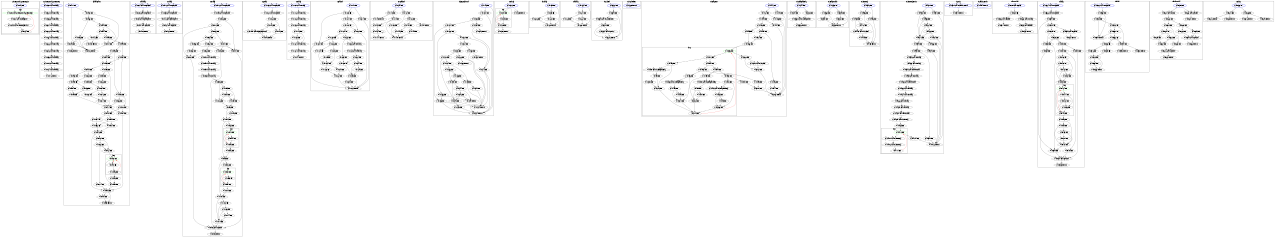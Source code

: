 digraph d {
size="8.5,7";

subgraph cluster_CruiseControlSystem_TASK {
	graph [label = "CruiseControlSystem_TASK"];
	node_4001f8 [peripheries=2]
subgraph cluster_loop_40020c {
	graph [label = "loop"];
	node_40020c [color = green]
	node_40020c [label = "@40020c(Call CruiseControlSystem_step)"];
	node_400254 [label = "@400254(BB)"];
	node_400240 [label = "@400240(Call OSTimeDlyHMSM)"];
	node_400224 [label = "@400224(Call OSFlagPost)"];
}
	node_4001f8 [label = "@4001f8(BB)", color=blue];
}
node_4001f8 -> node_40020c;
node_40020c -> node_400224;
node_400224 -> node_400240;
node_400240 -> node_400254;
node_400254 -> node_40020c[color=red];

subgraph cluster_CruiseControlSystem_step {
	graph [label = "CruiseControlSystem_step"];
	node_400500 [peripheries=2]
	node_400500 [label = "@400500(Call __subdf3)", color=blue];
	node_400580 [label = "@400580(Call __muldf3)"];
	node_4005c8 [label = "@4005c8(Call __muldf3)"];
	node_400604 [label = "@400604(Call __adddf3)"];
	node_400628 [label = "@400628(Call __muldf3)"];
	node_400664 [label = "@400664(Call __subdf3)"];
	node_400688 [label = "@400688(Call __muldf3)"];
	node_4006b8 [label = "@4006b8(Call __muldf3)"];
	node_4006e8 [label = "@4006e8(Call __adddf3)"];
	node_40070c [label = "@40070c(Call __muldf3)"];
	node_400754 [label = "@400754(Call __adddf3)"];
	node_400778 [label = "@400778(Return)"];
}
node_400500 -> node_400580;
node_400580 -> node_4005c8;
node_4005c8 -> node_400604;
node_400604 -> node_400628;
node_400628 -> node_400664;
node_400664 -> node_400688;
node_400688 -> node_4006b8;
node_4006b8 -> node_4006e8;
node_4006e8 -> node_40070c;
node_40070c -> node_400754;
node_400754 -> node_400778;

subgraph cluster__fpadd_parts {
	graph [label = "_fpadd_parts"];
	node_400970 [peripheries=2]
subgraph cluster_loop_400a80 {
	graph [label = "loop"];
	node_400a80 [color = green]
	node_400a80 [label = "@400a80(BB)"];
	node_400a7c [label = "@400a7c(BB)"];
}
subgraph cluster_loop_400a80 {
	graph [label = "loop"];
	node_400a80 [color = green]
	node_400a80 [label = "@400a80(BB)"];
	node_400ba8 [label = "@400ba8(BB)"];
	node_400a7c [label = "@400a7c(BB)"];
}
	node_400970 [label = "@400970(BB)", color=blue];
	node_400980 [label = "@400980(BB)"];
	node_400988 [label = "@400988(BB)"];
	node_400990 [label = "@400990(BB)"];
	node_400994 [label = "@400994(BB)"];
	node_40099c [label = "@40099c(BB)"];
	node_4009a0 [label = "@4009a0(BB)"];
	node_4009c4 [label = "@4009c4(BB)"];
	node_4009cc [label = "@4009cc(BB)"];
	node_4009d0 [label = "@4009d0(BB)"];
	node_4009d8 [label = "@4009d8(BB)"];
	node_4009e0 [label = "@4009e0(BB)"];
	node_4009e4 [label = "@4009e4(BB)"];
	node_4009f0 [label = "@4009f0(BB)"];
	node_400a14 [label = "@400a14(BB)"];
	node_400a20 [label = "@400a20(BB)"];
	node_400a24 [label = "@400a24(BB)"];
	node_400a38 [label = "@400a38(BB)"];
	node_400a48 [label = "@400a48(BB)"];
	node_400a60 [label = "@400a60(BB)"];
	node_400a64 [label = "@400a64(BB)"];
	node_400ab0 [label = "@400ab0(BB)"];
	node_400abc [label = "@400abc(BB)"];
	node_400ad0 [label = "@400ad0(BB)"];
	node_400afc [label = "@400afc(Return)"];
	node_400b04 [label = "@400b04(BB)"];
	node_400b08 [label = "@400b08(Return)"];
	node_400b0c [label = "@400b0c(BB)"];
	node_400b10 [label = "@400b10(BB)"];
	node_400b24 [label = "@400b24(BB)"];
	node_400b48 [label = "@400b48(BB)"];
	node_400b4c [label = "@400b4c(Return)"];
	node_400b88 [label = "@400b88(BB)"];
	node_400b98 [label = "@400b98(BB)"];
	node_400ba4 [label = "@400ba4(BB)"];
	node_400bac [label = "@400bac(BB)"];
	node_400bb0 [label = "@400bb0(BB)"];
	node_400bc4 [label = "@400bc4(BB)"];
	node_400bec [label = "@400bec(BB)"];
	node_400bf0 [label = "@400bf0(BB)"];
	node_400bfc [label = "@400bfc(BB)"];
	node_400c04 [label = "@400c04(BB)"];
	node_400c08 [label = "@400c08(BB)"];
	node_400c14 [label = "@400c14(BB)"];
	node_400c3c [label = "@400c3c(BB)"];
	node_400c5c [label = "@400c5c(BB)"];
	node_400c6c [label = "@400c6c(BB)"];
	node_400c74 [label = "@400c74(BB)"];
	node_400c78 [label = "@400c78(BB)"];
	node_400c88 [label = "@400c88(BB)"];
	node_400ca8 [label = "@400ca8(BB)"];
	node_400cac [label = "@400cac(BB)"];
	node_400cb8 [label = "@400cb8(Return)"];
}
node_400970 -> node_400b08;
node_400970 -> node_400980;
node_400980 -> node_400b04;
node_400980 -> node_400988;
node_400988 -> node_400ca8;
node_400988 -> node_400990;
node_400990 -> node_400b04;
node_400990 -> node_400994;
node_400994 -> node_400b48;
node_400994 -> node_40099c;
node_40099c -> node_400b04;
node_40099c -> node_4009a0;
node_4009a0 -> node_400b98;
node_4009a0 -> node_4009c4;
node_4009c4 -> node_400b0c;
node_4009c4 -> node_4009cc;
node_4009cc -> node_400bec;
node_4009cc -> node_4009d0;
node_4009d0 -> node_400c3c;
node_4009d0 -> node_4009d8;
node_4009d8 -> node_4009e0;
node_4009e0 -> node_400c5c;
node_4009e0 -> node_4009e4;
node_4009e4 -> node_4009f0;
node_4009f0 -> node_400a14;
node_400a14 -> node_400b24;
node_400a14 -> node_400a20;
node_400a20 -> node_400bb0;
node_400a20 -> node_400a24;
node_400a24 -> node_400bc4;
node_400a24 -> node_400a38;
node_400a38 -> node_400a48;
node_400a48 -> node_400abc;
node_400a48 -> node_400a60;
node_400a60 -> node_400c6c;
node_400a60 -> node_400a64;
node_400a64 -> node_400a80;
node_400a7c -> node_400ba8;
node_400a7c -> node_400a80[color=red];
node_400a80 -> node_400a7c;
node_400a80 -> node_400ab0;
node_400ab0 -> node_400abc;
node_400abc -> node_400afc;
node_400abc -> node_400ad0;
node_400ad0 -> node_400afc;
node_400b04 -> node_400b08;
node_400b0c -> node_400b88;
node_400b0c -> node_400b10;
node_400b10 -> node_400a20;
node_400b10 -> node_400b24;
node_400b24 -> node_400abc;
node_400b48 -> node_400b08;
node_400b48 -> node_400b4c;
node_400b88 -> node_400a14;
node_400b98 -> node_400b0c;
node_400b98 -> node_400ba4;
node_400ba4 -> node_4009cc;
node_400ba8 -> node_400a80[color=red];
node_400ba8 -> node_400bac;
node_400bac -> node_400ab0;
node_400bb0 -> node_400a38;
node_400bb0 -> node_400bc4;
node_400bc4 -> node_400a48;
node_400bec -> node_400a14;
node_400bec -> node_400bf0;
node_400bf0 -> node_400c88;
node_400bf0 -> node_400bfc;
node_400bfc -> node_400c04;
node_400c04 -> node_400c78;
node_400c04 -> node_400c08;
node_400c08 -> node_400c14;
node_400c14 -> node_400a14;
node_400c3c -> node_4009e0;
node_400c5c -> node_4009f0;
node_400c6c -> node_400a64;
node_400c6c -> node_400c74;
node_400c74 -> node_400abc;
node_400c78 -> node_400c14;
node_400c88 -> node_400c04;
node_400ca8 -> node_400b08;
node_400ca8 -> node_400cac;
node_400cac -> node_400b08;
node_400cac -> node_400cb8;

subgraph cluster___adddf3 {
	graph [label = "__adddf3"];
	node_400cc4 [peripheries=2]
	node_400cc4 [label = "@400cc4(Call __unpack_d)", color=blue];
	node_400ce8 [label = "@400ce8(Call __unpack_d)"];
	node_400cf4 [label = "@400cf4(Call _fpadd_parts)"];
	node_400d04 [label = "@400d04(Call __pack_d)"];
	node_400d0c [label = "@400d0c(Return)"];
}
node_400cc4 -> node_400ce8;
node_400ce8 -> node_400cf4;
node_400cf4 -> node_400d04;
node_400d04 -> node_400d0c;

subgraph cluster___subdf3 {
	graph [label = "__subdf3"];
	node_400d18 [peripheries=2]
	node_400d18 [label = "@400d18(Call __unpack_d)", color=blue];
	node_400d3c [label = "@400d3c(Call __unpack_d)"];
	node_400d48 [label = "@400d48(Call _fpadd_parts)"];
	node_400d64 [label = "@400d64(Call __pack_d)"];
	node_400d6c [label = "@400d6c(Return)"];
}
node_400d18 -> node_400d3c;
node_400d3c -> node_400d48;
node_400d48 -> node_400d64;
node_400d64 -> node_400d6c;

subgraph cluster___muldf3 {
	graph [label = "__muldf3"];
	node_400d78 [peripheries=2]
subgraph cluster_loop_400f70 {
	graph [label = "loop"];
	node_400f70 [color = green]
	node_400f70 [label = "@400f70(BB)"];
	node_400f9c [label = "@400f9c(BB)"];
	node_400f94 [label = "@400f94(BB)"];
}
subgraph cluster_loop_400fc0 {
	graph [label = "loop"];
	node_400fc0 [color = green]
	node_400fc0 [label = "@400fc0(BB)"];
	node_400ff0 [label = "@400ff0(BB)"];
	node_400fec [label = "@400fec(BB)"];
}
	node_400d78 [label = "@400d78(Call __unpack_d)", color=blue];
	node_400dbc [label = "@400dbc(Call __unpack_d)"];
	node_400dc8 [label = "@400dc8(BB)"];
	node_400dd4 [label = "@400dd4(BB)"];
	node_400de8 [label = "@400de8(Call __pack_d)"];
	node_400dec [label = "@400dec(Return)"];
	node_400e18 [label = "@400e18(BB)"];
	node_400e20 [label = "@400e20(BB)"];
	node_400e38 [label = "@400e38(BB)"];
	node_400e40 [label = "@400e40(BB)"];
	node_400e48 [label = "@400e48(BB)"];
	node_400e54 [label = "@400e54(BB)"];
	node_400e58 [label = "@400e58(BB)"];
	node_400e60 [label = "@400e60(BB)"];
	node_400e64 [label = "@400e64(BB)"];
	node_400e6c [label = "@400e6c(BB)"];
	node_400e70 [label = "@400e70(Call __muldi3)"];
	node_400e90 [label = "@400e90(Call __muldi3)"];
	node_400eb0 [label = "@400eb0(Call __muldi3)"];
	node_400ecc [label = "@400ecc(Call __muldi3)"];
	node_400ee8 [label = "@400ee8(BB)"];
	node_400efc [label = "@400efc(BB)"];
	node_400f00 [label = "@400f00(BB)"];
	node_400f04 [label = "@400f04(BB)"];
	node_400f0c [label = "@400f0c(BB)"];
	node_400f18 [label = "@400f18(BB)"];
	node_400f1c [label = "@400f1c(BB)"];
	node_400f6c [label = "@400f6c(BB)"];
	node_400fa8 [label = "@400fa8(BB)"];
	node_400fac [label = "@400fac(BB)"];
	node_400fb8 [label = "@400fb8(BB)"];
	node_401000 [label = "@401000(BB)"];
	node_401004 [label = "@401004(BB)"];
	node_401010 [label = "@401010(BB)"];
	node_401028 [label = "@401028(BB)"];
	node_401034 [label = "@401034(BB)"];
	node_40103c [label = "@40103c(BB)"];
	node_401044 [label = "@401044(BB)"];
}
node_400d78 -> node_400dbc;
node_400dbc -> node_400dc8;
node_400dc8 -> node_400e18;
node_400dc8 -> node_400dd4;
node_400dd4 -> node_400de8;
node_400de8 -> node_400dec;
node_400e18 -> node_400e38;
node_400e18 -> node_400e20;
node_400e20 -> node_400de8;
node_400e38 -> node_400e54;
node_400e38 -> node_400e40;
node_400e40 -> node_400dd4;
node_400e40 -> node_400e48;
node_400e48 -> node_400de8;
node_400e54 -> node_400e64;
node_400e54 -> node_400e58;
node_400e58 -> node_400e48;
node_400e58 -> node_400e60;
node_400e60 -> node_400e20;
node_400e64 -> node_400dd4;
node_400e64 -> node_400e6c;
node_400e6c -> node_400e20;
node_400e6c -> node_400e70;
node_400e70 -> node_400e90;
node_400e90 -> node_400eb0;
node_400eb0 -> node_400ecc;
node_400ecc -> node_400ee8;
node_400ee8 -> node_401028;
node_400ee8 -> node_400efc;
node_400efc -> node_400f04;
node_400efc -> node_400f00;
node_400f00 -> node_401028;
node_400f00 -> node_400f04;
node_400f04 -> node_400f0c;
node_400f0c -> node_400f1c;
node_400f0c -> node_400f18;
node_400f18 -> node_400f1c;
node_400f1c -> node_400fac;
node_400f1c -> node_400f6c;
node_400f6c -> node_400f70;
node_400f70 -> node_400f9c;
node_400f70 -> node_400f94;
node_400f94 -> node_400f9c;
node_400f9c -> node_400f70[color=red];
node_400f9c -> node_400fa8;
node_400fa8 -> node_400fac;
node_400fac -> node_401004;
node_400fac -> node_400fb8;
node_400fb8 -> node_400fc0;
node_400fc0 -> node_400ff0;
node_400fc0 -> node_400fec;
node_400fec -> node_400ff0;
node_400ff0 -> node_400fc0[color=red];
node_400ff0 -> node_401000;
node_401000 -> node_401004;
node_401004 -> node_401034;
node_401004 -> node_401010;
node_401010 -> node_400de8;
node_401028 -> node_400f0c;
node_401034 -> node_401010;
node_401034 -> node_40103c;
node_40103c -> node_401010;
node_40103c -> node_401044;
node_401044 -> node_401010;

subgraph cluster___gedf2 {
	graph [label = "__gedf2"];
	node_40105c [peripheries=2]
	node_40105c [label = "@40105c(Call __unpack_d)", color=blue];
	node_401080 [label = "@401080(Call __unpack_d)"];
	node_40108c [label = "@40108c(BB)"];
	node_401098 [label = "@401098(BB)"];
	node_4010a0 [label = "@4010a0(Call __fpcmp_parts_d)"];
	node_4010ac [label = "@4010ac(Return)"];
	node_4010b8 [label = "@4010b8(BB)"];
}
node_40105c -> node_401080;
node_401080 -> node_40108c;
node_40108c -> node_4010b8;
node_40108c -> node_401098;
node_401098 -> node_4010b8;
node_401098 -> node_4010a0;
node_4010a0 -> node_4010ac;
node_4010b8 -> node_4010ac;

subgraph cluster___muldi3 {
	graph [label = "__muldi3"];
	node_4010c0 [peripheries=2]
	node_4010c0 [label = "@4010c0(Call __mulsi3)", color=blue];
	node_401118 [label = "@401118(Call __mulsi3)"];
	node_401128 [label = "@401128(Call __mulsi3)"];
	node_401138 [label = "@401138(Call __mulsi3)"];
	node_401148 [label = "@401148(BB)"];
	node_40115c [label = "@40115c(BB)"];
	node_401164 [label = "@401164(Call __mulsi3)"];
	node_401184 [label = "@401184(Call __mulsi3)"];
	node_401194 [label = "@401194(Return)"];
}
node_4010c0 -> node_401118;
node_401118 -> node_401128;
node_401128 -> node_401138;
node_401138 -> node_401148;
node_401148 -> node_401164;
node_401148 -> node_40115c;
node_40115c -> node_401164;
node_401164 -> node_401184;
node_401184 -> node_401194;

subgraph cluster___pack_d {
	graph [label = "__pack_d"];
	node_4011d0 [peripheries=2]
	node_4011d0 [label = "@4011d0(BB)", color=blue];
	node_40120c [label = "@40120c(BB)"];
	node_401214 [label = "@401214(BB)"];
	node_40121c [label = "@40121c(BB)"];
	node_401224 [label = "@401224(BB)"];
	node_401230 [label = "@401230(BB)"];
	node_401238 [label = "@401238(BB)"];
	node_401244 [label = "@401244(BB)"];
	node_401254 [label = "@401254(BB)"];
	node_401260 [label = "@401260(BB)"];
	node_401264 [label = "@401264(BB)"];
	node_401280 [label = "@401280(BB)"];
	node_40128c [label = "@40128c(Return)"];
	node_4012d0 [label = "@4012d0(BB)"];
	node_4012e8 [label = "@4012e8(BB)"];
	node_4012f0 [label = "@4012f0(BB)"];
	node_401304 [label = "@401304(BB)"];
	node_401314 [label = "@401314(BB)"];
	node_401330 [label = "@401330(BB)"];
	node_40133c [label = "@40133c(Call __lshrdi3)"];
	node_40134c [label = "@40134c(Call __ashldi3)"];
	node_401364 [label = "@401364(BB)"];
	node_401394 [label = "@401394(BB)"];
	node_40139c [label = "@40139c(BB)"];
	node_4013ac [label = "@4013ac(BB)"];
	node_4013d0 [label = "@4013d0(BB)"];
	node_4013d8 [label = "@4013d8(BB)"];
	node_4013e0 [label = "@4013e0(BB)"];
}
node_4011d0 -> node_401314;
node_4011d0 -> node_40120c;
node_40120c -> node_401304;
node_40120c -> node_401214;
node_401214 -> node_401280;
node_401214 -> node_40121c;
node_40121c -> node_401280;
node_40121c -> node_401224;
node_401224 -> node_401330;
node_401224 -> node_401230;
node_401230 -> node_401304;
node_401230 -> node_401238;
node_401238 -> node_4012e8;
node_401238 -> node_401244;
node_401244 -> node_401254;
node_401254 -> node_4012d0;
node_401254 -> node_401260;
node_401260 -> node_401264;
node_401264 -> node_40128c;
node_401280 -> node_40128c;
node_4012d0 -> node_401264;
node_4012e8 -> node_401254;
node_4012e8 -> node_4012f0;
node_4012f0 -> node_401254;
node_401304 -> node_40128c;
node_401314 -> node_40128c;
node_401330 -> node_4013d8;
node_401330 -> node_40133c;
node_40133c -> node_40134c;
node_40134c -> node_401364;
node_401364 -> node_4013e0;
node_401364 -> node_401394;
node_401394 -> node_4013ac;
node_401394 -> node_40139c;
node_40139c -> node_4013ac;
node_4013ac -> node_40128c;
node_4013ac -> node_4013d0;
node_4013d0 -> node_40128c;
node_4013d8 -> node_4013e0;
node_4013e0 -> node_4013ac;

subgraph cluster___unpack_d {
	graph [label = "__unpack_d"];
	node_4013f4 [peripheries=2]
	node_4013f4 [label = "@4013f4(BB)", color=blue];
	node_40141c [label = "@40141c(BB)"];
	node_401424 [label = "@401424(BB)"];
	node_401450 [label = "@401450(BB)"];
	node_401454 [label = "@401454(BB)"];
	node_401474 [label = "@401474(Return)"];
	node_401484 [label = "@401484(BB)"];
	node_40148c [label = "@40148c(BB)"];
	node_4014b0 [label = "@4014b0(Return)"];
	node_4014bc [label = "@4014bc(Return)"];
	node_4014c8 [label = "@4014c8(BB)"];
	node_4014d0 [label = "@4014d0(BB)"];
	node_4014d8 [label = "@4014d8(BB)"];
	node_4014e4 [label = "@4014e4(Return)"];
	node_4014f0 [label = "@4014f0(BB)"];
}
node_4013f4 -> node_401484;
node_4013f4 -> node_40141c;
node_40141c -> node_4014bc;
node_40141c -> node_401424;
node_401424 -> node_4014b0;
node_401424 -> node_401450;
node_401450 -> node_401454;
node_401454 -> node_401454;
node_401454 -> node_401474;
node_401484 -> node_4014c8;
node_401484 -> node_40148c;
node_40148c -> node_4014b0;
node_4014c8 -> node_4014e4;
node_4014c8 -> node_4014d0;
node_4014d0 -> node_4014f0;
node_4014d0 -> node_4014d8;
node_4014d8 -> node_4014b0;
node_4014f0 -> node_4014b0;

subgraph cluster___fpcmp_parts_d {
	graph [label = "__fpcmp_parts_d"];
	node_4014f8 [peripheries=2]
	node_4014f8 [label = "@4014f8(BB)", color=blue];
	node_401504 [label = "@401504(BB)"];
	node_40150c [label = "@40150c(BB)"];
	node_401514 [label = "@401514(BB)"];
	node_401518 [label = "@401518(BB)"];
	node_401520 [label = "@401520(BB)"];
	node_401524 [label = "@401524(BB)"];
	node_401530 [label = "@401530(BB)"];
	node_401534 [label = "@401534(Return)"];
	node_401538 [label = "@401538(BB)"];
	node_40153c [label = "@40153c(BB)"];
	node_401544 [label = "@401544(Return)"];
	node_40154c [label = "@40154c(BB)"];
	node_401554 [label = "@401554(Return)"];
	node_40155c [label = "@40155c(BB)"];
	node_401568 [label = "@401568(BB)"];
	node_40156c [label = "@40156c(Return)"];
	node_401570 [label = "@401570(BB)"];
	node_401574 [label = "@401574(BB)"];
	node_401588 [label = "@401588(BB)"];
	node_40158c [label = "@40158c(BB)"];
	node_401590 [label = "@401590(BB)"];
	node_401594 [label = "@401594(BB)"];
	node_401598 [label = "@401598(BB)"];
	node_40159c [label = "@40159c(BB)"];
	node_4015a0 [label = "@4015a0(BB)"];
	node_4015a4 [label = "@4015a4(Return)"];
	node_4015ac [label = "@4015ac(BB)"];
	node_4015b0 [label = "@4015b0(BB)"];
	node_4015b4 [label = "@4015b4(BB)"];
	node_4015b8 [label = "@4015b8(Return)"];
}
node_4014f8 -> node_401554;
node_4014f8 -> node_401504;
node_401504 -> node_401554;
node_401504 -> node_40150c;
node_40150c -> node_4015b4;
node_40150c -> node_401514;
node_401514 -> node_40153c;
node_401514 -> node_401518;
node_401518 -> node_401538;
node_401518 -> node_401520;
node_401520 -> node_40154c;
node_401520 -> node_401524;
node_401524 -> node_40155c;
node_401524 -> node_401530;
node_401530 -> node_401544;
node_401530 -> node_401534;
node_401538 -> node_4015a4;
node_401538 -> node_40153c;
node_40153c -> node_401554;
node_40153c -> node_401544;
node_40154c -> node_401544;
node_40154c -> node_401554;
node_40155c -> node_401570;
node_40155c -> node_401568;
node_401568 -> node_401544;
node_401568 -> node_40156c;
node_401570 -> node_40159c;
node_401570 -> node_401574;
node_401574 -> node_4015ac;
node_401574 -> node_401588;
node_401588 -> node_401590;
node_401588 -> node_40158c;
node_40158c -> node_4015ac;
node_40158c -> node_401590;
node_401590 -> node_40159c;
node_401590 -> node_401594;
node_401594 -> node_4015a4;
node_401594 -> node_401598;
node_401598 -> node_4015a4;
node_401598 -> node_40159c;
node_40159c -> node_401544;
node_40159c -> node_4015a0;
node_4015a0 -> node_401554;
node_4015ac -> node_401554;
node_4015ac -> node_4015b0;
node_4015b0 -> node_401544;
node_4015b4 -> node_40154c;
node_4015b4 -> node_4015b8;

subgraph cluster___mulsi3 {
	graph [label = "__mulsi3"];
	node_4015c8 [peripheries=2]
subgraph cluster_loop_4015d0 {
	graph [label = "loop"];
	node_4015d0 [color = green]
	node_4015d0 [label = "@4015d0(BB)"];
	node_4015e0 [label = "@4015e0(BB)"];
	node_4015dc [label = "@4015dc(BB)"];
}
	node_4015c8 [label = "@4015c8(BB)", color=blue];
	node_4015e8 [label = "@4015e8(Return)"];
	node_4015ec [label = "@4015ec(Return)"];
}
node_4015c8 -> node_4015ec;
node_4015c8 -> node_4015d0;
node_4015d0 -> node_4015e0;
node_4015d0 -> node_4015dc;
node_4015dc -> node_4015e0;
node_4015e0 -> node_4015d0[color=red];
node_4015e0 -> node_4015e8;

subgraph cluster___lshrdi3 {
	graph [label = "__lshrdi3"];
	node_4015f0 [peripheries=2]
	node_4015f0 [label = "@4015f0(BB)", color=blue];
	node_4015fc [label = "@4015fc(BB)"];
	node_401608 [label = "@401608(BB)"];
	node_40161c [label = "@40161c(Return)"];
	node_401620 [label = "@401620(BB)"];
}
node_4015f0 -> node_40161c;
node_4015f0 -> node_4015fc;
node_4015fc -> node_401620;
node_4015fc -> node_401608;
node_401608 -> node_40161c;
node_401620 -> node_40161c;

subgraph cluster___ashldi3 {
	graph [label = "__ashldi3"];
	node_401634 [peripheries=2]
	node_401634 [label = "@401634(BB)", color=blue];
	node_401640 [label = "@401640(BB)"];
	node_40164c [label = "@40164c(BB)"];
	node_401660 [label = "@401660(Return)"];
	node_401664 [label = "@401664(BB)"];
}
node_401634 -> node_401660;
node_401634 -> node_401640;
node_401640 -> node_401664;
node_401640 -> node_40164c;
node_40164c -> node_401660;
node_401664 -> node_401660;

subgraph cluster_OS_Sched {
	graph [label = "OS_Sched"];
	node_403560 [peripheries=2]
	node_403560 [label = "@403560(BB)", color=blue];
	node_4035a0 [label = "@4035a0(BB)"];
	node_4035ac [label = "@4035ac(Call OS_SchedNew)"];
	node_4035b0 [label = "@4035b0(BB)"];
	node_4035c4 [label = "@4035c4(Call OSCtxSw)"];
	node_403608 [label = "@403608(Return)"];
}
node_403560 -> node_403608;
node_403560 -> node_4035a0;
node_4035a0 -> node_403608;
node_4035a0 -> node_4035ac;
node_4035ac -> node_4035b0;
node_4035b0 -> node_403608;
node_4035b0 -> node_4035c4;
node_4035c4 -> node_403608;

subgraph cluster_OS_SchedNew {
	graph [label = "OS_SchedNew"];
	node_40362c [peripheries=2]
	node_40362c [label = "@40362c(Return)", color=blue];
}

subgraph cluster_OSFlagPost {
	graph [label = "OSFlagPost"];
	node_404d48 [peripheries=2]
subgraph cluster_loop_405058 {
	graph [label = "loop"];
	node_405058 [color = green]
	node_405058 [label = "@405058(BB)"];
	node_40504c [label = "@40504c(BB)"];
	node_405030 [label = "@405030(BB)"];
	node_404eb4 [label = "@404eb4(BB)"];
	node_404ea0 [label = "@404ea0(BB)"];
	node_404e90 [label = "@404e90(BB)"];
	node_404e7c [label = "@404e7c(BB)"];
	node_404ef0 [label = "@404ef0(BB)"];
	node_404ee0 [label = "@404ee0(Call OS_FlagTaskRdy)"];
	node_404f00 [label = "@404f00(BB)"];
	node_405038 [label = "@405038(BB)"];
	node_404f0c [label = "@404f0c(BB)"];
	node_404ea8 [label = "@404ea8(BB)"];
	node_404f3c [label = "@404f3c(BB)"];
	node_404f2c [label = "@404f2c(Call OS_FlagTaskRdy)"];
	node_404f4c [label = "@404f4c(BB)"];
	node_405040 [label = "@405040(BB)"];
	node_404f58 [label = "@404f58(BB)"];
	node_404e98 [label = "@404e98(BB)"];
	node_404f9c [label = "@404f9c(BB)"];
	node_404f8c [label = "@404f8c(Call OS_FlagTaskRdy)"];
	node_404fac [label = "@404fac(BB)"];
	node_405048 [label = "@405048(BB)"];
	node_404fb8 [label = "@404fb8(BB)"];
	node_404ff0 [label = "@404ff0(BB)"];
	node_404fe0 [label = "@404fe0(Call OS_FlagTaskRdy)"];
	node_405000 [label = "@405000(BB)"];
}
	node_404d48 [label = "@404d48(BB)", color=blue];
	node_404d7c [label = "@404d7c(BB)"];
	node_404d84 [label = "@404d84(BB)"];
	node_404d8c [label = "@404d8c(BB)"];
	node_404da0 [label = "@404da0(BB)"];
	node_404db4 [label = "@404db4(BB)"];
	node_404dc8 [label = "@404dc8(BB)"];
	node_404df0 [label = "@404df0(BB)"];
	node_404df8 [label = "@404df8(BB)"];
	node_404dfc [label = "@404dfc(BB)"];
	node_404e24 [label = "@404e24(BB)"];
	node_404e44 [label = "@404e44(BB)"];
	node_404e68 [label = "@404e68(BB)"];
	node_404e9c [label = "@404e9c(BB)"];
	node_404eb0 [label = "@404eb0(BB)"];
	node_40500c [label = "@40500c(BB)"];
	node_405060 [label = "@405060(BB)"];
	node_40507c [label = "@40507c(Call OS_Sched)"];
	node_405080 [label = "@405080(BB)"];
	node_4050c8 [label = "@4050c8(Return)"];
}
node_404d48 -> node_404d84;
node_404d48 -> node_404d7c;
node_404d7c -> node_4050c8;
node_404d84 -> node_404da0;
node_404d84 -> node_404d8c;
node_404d8c -> node_4050c8;
node_404da0 -> node_404dc8;
node_404da0 -> node_404db4;
node_404db4 -> node_4050c8;
node_404dc8 -> node_404dfc;
node_404dc8 -> node_404df0;
node_404df0 -> node_404e24;
node_404df0 -> node_404df8;
node_404df8 -> node_404e44;
node_404dfc -> node_404e68;
node_404e24 -> node_404e68;
node_404e44 -> node_4050c8;
node_404e68 -> node_405058;
node_404e7c -> node_404fb8;
node_404e7c -> node_404e90;
node_404e90 -> node_404ea0;
node_404e90 -> node_404e98;
node_404e98 -> node_404f58;
node_404e98 -> node_404e9c;
node_404e9c -> node_40500c;
node_404ea0 -> node_404eb4;
node_404ea0 -> node_404ea8;
node_404ea8 -> node_404f0c;
node_404ea8 -> node_404eb0;
node_404eb0 -> node_40500c;
node_404eb4 -> node_405030;
node_404eb4 -> node_404ee0;
node_404ee0 -> node_404ef0;
node_404ef0 -> node_405030;
node_404ef0 -> node_404f00;
node_404f00 -> node_405030;
node_404f0c -> node_405038;
node_404f0c -> node_404f2c;
node_404f2c -> node_404f3c;
node_404f3c -> node_405038;
node_404f3c -> node_404f4c;
node_404f4c -> node_405038;
node_404f58 -> node_405040;
node_404f58 -> node_404f8c;
node_404f8c -> node_404f9c;
node_404f9c -> node_405040;
node_404f9c -> node_404fac;
node_404fac -> node_405040;
node_404fb8 -> node_405048;
node_404fb8 -> node_404fe0;
node_404fe0 -> node_404ff0;
node_404ff0 -> node_405048;
node_404ff0 -> node_405000;
node_405000 -> node_405048;
node_40500c -> node_4050c8;
node_405030 -> node_40504c;
node_405038 -> node_40504c;
node_405040 -> node_40504c;
node_405048 -> node_40504c;
node_40504c -> node_405058[color=red];
node_405058 -> node_404e7c;
node_405058 -> node_405060;
node_405060 -> node_405080;
node_405060 -> node_40507c;
node_40507c -> node_405080;
node_405080 -> node_4050c8;

subgraph cluster_OS_FlagTaskRdy {
	graph [label = "OS_FlagTaskRdy"];
	node_405444 [peripheries=2]
	node_405444 [label = "@405444(BB)", color=blue];
	node_4054b4 [label = "@4054b4(BB)"];
	node_40552c [label = "@40552c(BB)"];
	node_405530 [label = "@405530(Call OS_FlagUnlink)"];
	node_405538 [label = "@405538(Return)"];
}
node_405444 -> node_40552c;
node_405444 -> node_4054b4;
node_4054b4 -> node_405530;
node_40552c -> node_405530;
node_405530 -> node_405538;

subgraph cluster_OS_FlagUnlink {
	graph [label = "OS_FlagUnlink"];
	node_405550 [peripheries=2]
	node_405550 [label = "@405550(BB)", color=blue];
	node_405580 [label = "@405580(BB)"];
	node_4055a0 [label = "@4055a0(BB)"];
	node_4055ac [label = "@4055ac(BB)"];
	node_4055c0 [label = "@4055c0(BB)"];
	node_4055cc [label = "@4055cc(Return)"];
}
node_405550 -> node_4055ac;
node_405550 -> node_405580;
node_405580 -> node_4055cc;
node_405580 -> node_4055a0;
node_4055a0 -> node_4055cc;
node_4055ac -> node_4055cc;
node_4055ac -> node_4055c0;
node_4055c0 -> node_4055cc;

subgraph cluster_OSTimeDly {
	graph [label = "OSTimeDly"];
	node_4093b8 [peripheries=2]
	node_4093b8 [label = "@4093b8(BB)", color=blue];
	node_4093e8 [label = "@4093e8(BB)"];
	node_4093f0 [label = "@4093f0(BB)"];
	node_409484 [label = "@409484(BB)"];
	node_4094bc [label = "@4094bc(Call OS_Sched)"];
	node_4094e4 [label = "@4094e4(BB)"];
	node_4094e8 [label = "@4094e8(BB)"];
	node_4094ec [label = "@4094ec(Return)"];
}
node_4093b8 -> node_4094e8;
node_4093b8 -> node_4093e8;
node_4093e8 -> node_4094ec;
node_4093e8 -> node_4093f0;
node_4093f0 -> node_4094bc;
node_4093f0 -> node_409484;
node_409484 -> node_4094bc;
node_4094bc -> node_4094e4;
node_4094e4 -> node_4094ec;
node_4094e8 -> node_4094ec;

subgraph cluster_OSTimeDlyHMSM {
	graph [label = "OSTimeDlyHMSM"];
	node_409500 [peripheries=2]
subgraph cluster_loop_40971c {
	graph [label = "loop"];
	node_40971c [color = green]
	node_40971c [label = "@40971c(BB)"];
	node_409710 [label = "@409710(BB)"];
	node_409708 [label = "@409708(Call OSTimeDly)"];
	node_409700 [label = "@409700(Call OSTimeDly)"];
}
	node_409500 [label = "@409500(BB)", color=blue];
	node_40954c [label = "@40954c(BB)"];
	node_409554 [label = "@409554(BB)"];
	node_40955c [label = "@40955c(BB)"];
	node_409564 [label = "@409564(BB)"];
	node_40956c [label = "@40956c(BB)"];
	node_409574 [label = "@409574(BB)"];
	node_40957c [label = "@40957c(BB)"];
	node_409588 [label = "@409588(BB)"];
	node_409590 [label = "@409590(BB)"];
	node_40959c [label = "@40959c(BB)"];
	node_4095a4 [label = "@4095a4(BB)"];
	node_4095b0 [label = "@4095b0(BB)"];
	node_4095b8 [label = "@4095b8(Call __mulsi3)"];
	node_4095c8 [label = "@4095c8(Call __mulsi3)"];
	node_4095dc [label = "@4095dc(Call __floatunsidf)"];
	node_4095f0 [label = "@4095f0(Call __muldf3)"];
	node_40960c [label = "@40960c(Call __floatunsidf)"];
	node_409628 [label = "@409628(Call __adddf3)"];
	node_409644 [label = "@409644(Call __muldf3)"];
	node_409668 [label = "@409668(Call __divdf3)"];
	node_409690 [label = "@409690(Call __adddf3)"];
	node_4096b4 [label = "@4096b4(Call __fixunsdfsi)"];
	node_4096d0 [label = "@4096d0(Call OSTimeDly)"];
	node_4096fc [label = "@4096fc(BB)"];
	node_409724 [label = "@409724(BB)"];
	node_409728 [label = "@409728(Return)"];
}
node_409500 -> node_409554;
node_409500 -> node_40954c;
node_40954c -> node_409728;
node_409554 -> node_40957c;
node_409554 -> node_40955c;
node_40955c -> node_40957c;
node_40955c -> node_409564;
node_409564 -> node_40957c;
node_409564 -> node_40956c;
node_40956c -> node_40957c;
node_40956c -> node_409574;
node_409574 -> node_409728;
node_40957c -> node_409590;
node_40957c -> node_409588;
node_409588 -> node_409728;
node_409590 -> node_4095a4;
node_409590 -> node_40959c;
node_40959c -> node_409728;
node_4095a4 -> node_4095b8;
node_4095a4 -> node_4095b0;
node_4095b0 -> node_409728;
node_4095b8 -> node_4095c8;
node_4095c8 -> node_4095dc;
node_4095dc -> node_4095f0;
node_4095f0 -> node_40960c;
node_40960c -> node_409628;
node_409628 -> node_409644;
node_409644 -> node_409668;
node_409668 -> node_409690;
node_409690 -> node_4096b4;
node_4096b4 -> node_4096d0;
node_4096d0 -> node_4096fc;
node_4096fc -> node_40971c;
node_409700 -> node_409708;
node_409708 -> node_409710;
node_409710 -> node_40971c[color=red];
node_40971c -> node_409700;
node_40971c -> node_409724;
node_409724 -> node_409728;

subgraph cluster_OSCtxSw {
	graph [label = "OSCtxSw"];
	node_40d500 [peripheries=2]
	node_40d500 [label = "@40d500(Call OSTaskSwHook)", color=blue];
	node_40d540 [label = "@40d540(Return)"];
}
node_40d500 -> node_40d540;

subgraph cluster_OSTaskSwHook {
	graph [label = "OSTaskSwHook"];
	node_40d904 [peripheries=2]
	node_40d904 [label = "@40d904(Return)", color=blue];
}

subgraph cluster___fixunsdfsi {
	graph [label = "__fixunsdfsi"];
	node_40e2e0 [peripheries=2]
	node_40e2e0 [label = "@40e2e0(Call __gedf2)", color=blue];
	node_40e304 [label = "@40e304(BB)"];
	node_40e308 [label = "@40e308(Call __fixdfsi)"];
	node_40e314 [label = "@40e314(Return)"];
	node_40e328 [label = "@40e328(Call __subdf3)"];
	node_40e33c [label = "@40e33c(Call __fixdfsi)"];
	node_40e348 [label = "@40e348(Return)"];
}
node_40e2e0 -> node_40e304;
node_40e304 -> node_40e328;
node_40e304 -> node_40e308;
node_40e308 -> node_40e314;
node_40e328 -> node_40e33c;
node_40e33c -> node_40e348;

subgraph cluster___divdf3 {
	graph [label = "__divdf3"];
	node_40e364 [peripheries=2]
subgraph cluster_loop_40e464 {
	graph [label = "loop"];
	node_40e464 [color = green]
	node_40e464 [label = "@40e464(BB)"];
	node_40e498 [label = "@40e498(BB)"];
	node_40e484 [label = "@40e484(BB)"];
	node_40e474 [label = "@40e474(BB)"];
	node_40e488 [label = "@40e488(BB)"];
}
	node_40e364 [label = "@40e364(Call __unpack_d)", color=blue];
	node_40e388 [label = "@40e388(Call __unpack_d)"];
	node_40e394 [label = "@40e394(BB)"];
	node_40e3a0 [label = "@40e3a0(BB)"];
	node_40e3a4 [label = "@40e3a4(Call __pack_d)"];
	node_40e3a8 [label = "@40e3a8(Return)"];
	node_40e3b4 [label = "@40e3b4(BB)"];
	node_40e3bc [label = "@40e3bc(Call __pack_d)"];
	node_40e3c4 [label = "@40e3c4(Return)"];
	node_40e3d0 [label = "@40e3d0(BB)"];
	node_40e3e8 [label = "@40e3e8(BB)"];
	node_40e3f0 [label = "@40e3f0(BB)"];
	node_40e3f4 [label = "@40e3f4(BB)"];
	node_40e400 [label = "@40e400(BB)"];
	node_40e404 [label = "@40e404(BB)"];
	node_40e408 [label = "@40e408(BB)"];
	node_40e42c [label = "@40e42c(BB)"];
	node_40e430 [label = "@40e430(BB)"];
	node_40e434 [label = "@40e434(BB)"];
	node_40e450 [label = "@40e450(BB)"];
	node_40e4b8 [label = "@40e4b8(BB)"];
	node_40e4c4 [label = "@40e4c4(BB)"];
	node_40e4d0 [label = "@40e4d0(BB)"];
	node_40e4e4 [label = "@40e4e4(BB)"];
	node_40e4f0 [label = "@40e4f0(BB)"];
	node_40e4f8 [label = "@40e4f8(BB)"];
	node_40e500 [label = "@40e500(BB)"];
}
node_40e364 -> node_40e388;
node_40e388 -> node_40e394;
node_40e394 -> node_40e3b4;
node_40e394 -> node_40e3a0;
node_40e3a0 -> node_40e3a4;
node_40e3a4 -> node_40e3a8;
node_40e3b4 -> node_40e3d0;
node_40e3b4 -> node_40e3bc;
node_40e3bc -> node_40e3c4;
node_40e3d0 -> node_40e3f0;
node_40e3d0 -> node_40e3e8;
node_40e3e8 -> node_40e400;
node_40e3e8 -> node_40e3f0;
node_40e3f0 -> node_40e3a0;
node_40e3f0 -> node_40e3f4;
node_40e3f4 -> node_40e3a4;
node_40e400 -> node_40e4d0;
node_40e400 -> node_40e404;
node_40e404 -> node_40e4e4;
node_40e404 -> node_40e408;
node_40e408 -> node_40e434;
node_40e408 -> node_40e42c;
node_40e42c -> node_40e450;
node_40e42c -> node_40e430;
node_40e430 -> node_40e450;
node_40e430 -> node_40e434;
node_40e434 -> node_40e450;
node_40e450 -> node_40e464;
node_40e464 -> node_40e498;
node_40e464 -> node_40e474;
node_40e474 -> node_40e488;
node_40e474 -> node_40e484;
node_40e484 -> node_40e498;
node_40e484 -> node_40e488;
node_40e488 -> node_40e498;
node_40e498 -> node_40e464[color=red];
node_40e498 -> node_40e4b8;
node_40e4b8 -> node_40e4f0;
node_40e4b8 -> node_40e4c4;
node_40e4c4 -> node_40e3a0;
node_40e4d0 -> node_40e3a4;
node_40e4e4 -> node_40e3a4;
node_40e4f0 -> node_40e4c4;
node_40e4f0 -> node_40e4f8;
node_40e4f8 -> node_40e4c4;
node_40e4f8 -> node_40e500;
node_40e500 -> node_40e4c4;

subgraph cluster___fixdfsi {
	graph [label = "__fixdfsi"];
	node_40e518 [peripheries=2]
	node_40e518 [label = "@40e518(Call __unpack_d)", color=blue];
	node_40e534 [label = "@40e534(BB)"];
	node_40e540 [label = "@40e540(BB)"];
	node_40e548 [label = "@40e548(BB)"];
	node_40e550 [label = "@40e550(BB)"];
	node_40e558 [label = "@40e558(BB)"];
	node_40e560 [label = "@40e560(BB)"];
	node_40e578 [label = "@40e578(BB)"];
	node_40e57c [label = "@40e57c(BB)"];
	node_40e584 [label = "@40e584(BB)"];
	node_40e588 [label = "@40e588(Return)"];
	node_40e594 [label = "@40e594(BB)"];
	node_40e59c [label = "@40e59c(Return)"];
	node_40e5b0 [label = "@40e5b0(Return)"];
	node_40e5c0 [label = "@40e5c0(Return)"];
	node_40e5d0 [label = "@40e5d0(BB)"];
}
node_40e518 -> node_40e534;
node_40e534 -> node_40e5b0;
node_40e534 -> node_40e540;
node_40e540 -> node_40e5b0;
node_40e540 -> node_40e548;
node_40e548 -> node_40e594;
node_40e548 -> node_40e550;
node_40e550 -> node_40e5b0;
node_40e550 -> node_40e558;
node_40e558 -> node_40e594;
node_40e558 -> node_40e560;
node_40e560 -> node_40e5d0;
node_40e560 -> node_40e578;
node_40e578 -> node_40e57c;
node_40e57c -> node_40e588;
node_40e57c -> node_40e584;
node_40e584 -> node_40e588;
node_40e594 -> node_40e5c0;
node_40e594 -> node_40e59c;
node_40e5d0 -> node_40e57c;

subgraph cluster___floatunsidf {
	graph [label = "__floatunsidf"];
	node_40e5ec [peripheries=2]
	node_40e5ec [label = "@40e5ec(BB)", color=blue];
	node_40e604 [label = "@40e604(Call __clzsi2)"];
	node_40e618 [label = "@40e618(BB)"];
	node_40e620 [label = "@40e620(BB)"];
	node_40e624 [label = "@40e624(BB)"];
	node_40e62c [label = "@40e62c(BB)"];
	node_40e634 [label = "@40e634(BB)"];
	node_40e648 [label = "@40e648(Call __pack_d)"];
	node_40e650 [label = "@40e650(Return)"];
	node_40e660 [label = "@40e660(Call __pack_d)"];
	node_40e670 [label = "@40e670(Return)"];
	node_40e680 [label = "@40e680(BB)"];
	node_40e68c [label = "@40e68c(BB)"];
	node_40e690 [label = "@40e690(Call __pack_d)"];
	node_40e6c8 [label = "@40e6c8(Return)"];
	node_40e6d8 [label = "@40e6d8(BB)"];
	node_40e6e4 [label = "@40e6e4(BB)"];
	node_40e6fc [label = "@40e6fc(BB)"];
}
node_40e5ec -> node_40e660;
node_40e5ec -> node_40e604;
node_40e604 -> node_40e618;
node_40e618 -> node_40e680;
node_40e618 -> node_40e620;
node_40e620 -> node_40e6d8;
node_40e620 -> node_40e624;
node_40e624 -> node_40e6e4;
node_40e624 -> node_40e62c;
node_40e62c -> node_40e634;
node_40e634 -> node_40e648;
node_40e648 -> node_40e650;
node_40e660 -> node_40e670;
node_40e680 -> node_40e6fc;
node_40e680 -> node_40e68c;
node_40e68c -> node_40e690;
node_40e690 -> node_40e6c8;
node_40e6d8 -> node_40e648;
node_40e6e4 -> node_40e634;
node_40e6fc -> node_40e690;

subgraph cluster___clzsi2 {
	graph [label = "__clzsi2"];
	node_40e838 [peripheries=2]
	node_40e838 [label = "@40e838(BB)", color=blue];
	node_40e840 [label = "@40e840(BB)"];
	node_40e848 [label = "@40e848(Return)"];
	node_40e86c [label = "@40e86c(BB)"];
	node_40e878 [label = "@40e878(Return)"];
	node_40e89c [label = "@40e89c(Return)"];
	node_40e8c0 [label = "@40e8c0(Return)"];
}
node_40e838 -> node_40e86c;
node_40e838 -> node_40e840;
node_40e840 -> node_40e8c0;
node_40e840 -> node_40e848;
node_40e86c -> node_40e89c;
node_40e86c -> node_40e878;

}
